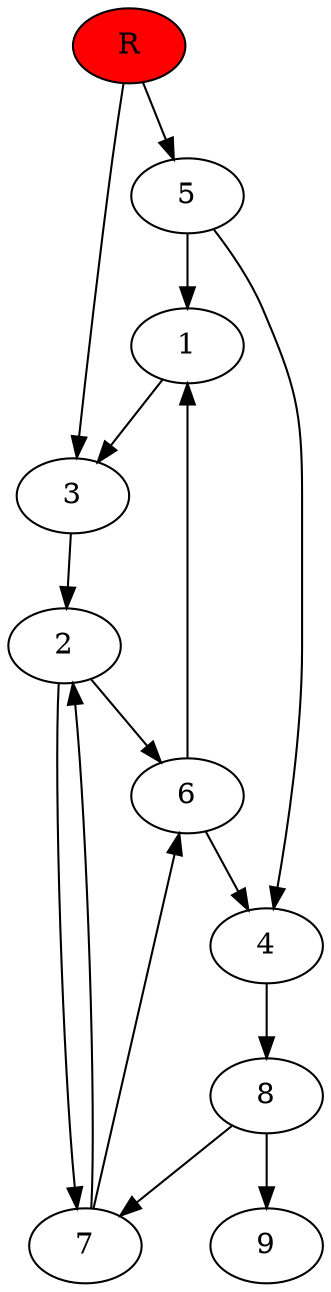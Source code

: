 digraph prb11650 {
	1
	2
	3
	4
	5
	6
	7
	8
	R [fillcolor="#ff0000" style=filled]
	1 -> 3
	2 -> 6
	2 -> 7
	3 -> 2
	4 -> 8
	5 -> 1
	5 -> 4
	6 -> 1
	6 -> 4
	7 -> 2
	7 -> 6
	8 -> 7
	8 -> 9
	R -> 3
	R -> 5
}
